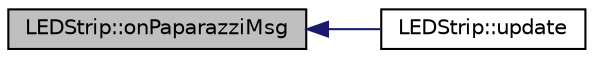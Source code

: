 digraph "LEDStrip::onPaparazziMsg"
{
  edge [fontname="Helvetica",fontsize="10",labelfontname="Helvetica",labelfontsize="10"];
  node [fontname="Helvetica",fontsize="10",shape=record];
  rankdir="LR";
  Node10 [label="LEDStrip::onPaparazziMsg",height=0.2,width=0.4,color="black", fillcolor="grey75", style="filled", fontcolor="black"];
  Node10 -> Node11 [dir="back",color="midnightblue",fontsize="10",style="solid",fontname="Helvetica"];
  Node11 [label="LEDStrip::update",height=0.2,width=0.4,color="black", fillcolor="white", style="filled",URL="$class_l_e_d_strip.html#abc57d90870bb0e9c0d05e7ba6ca76c95"];
}
